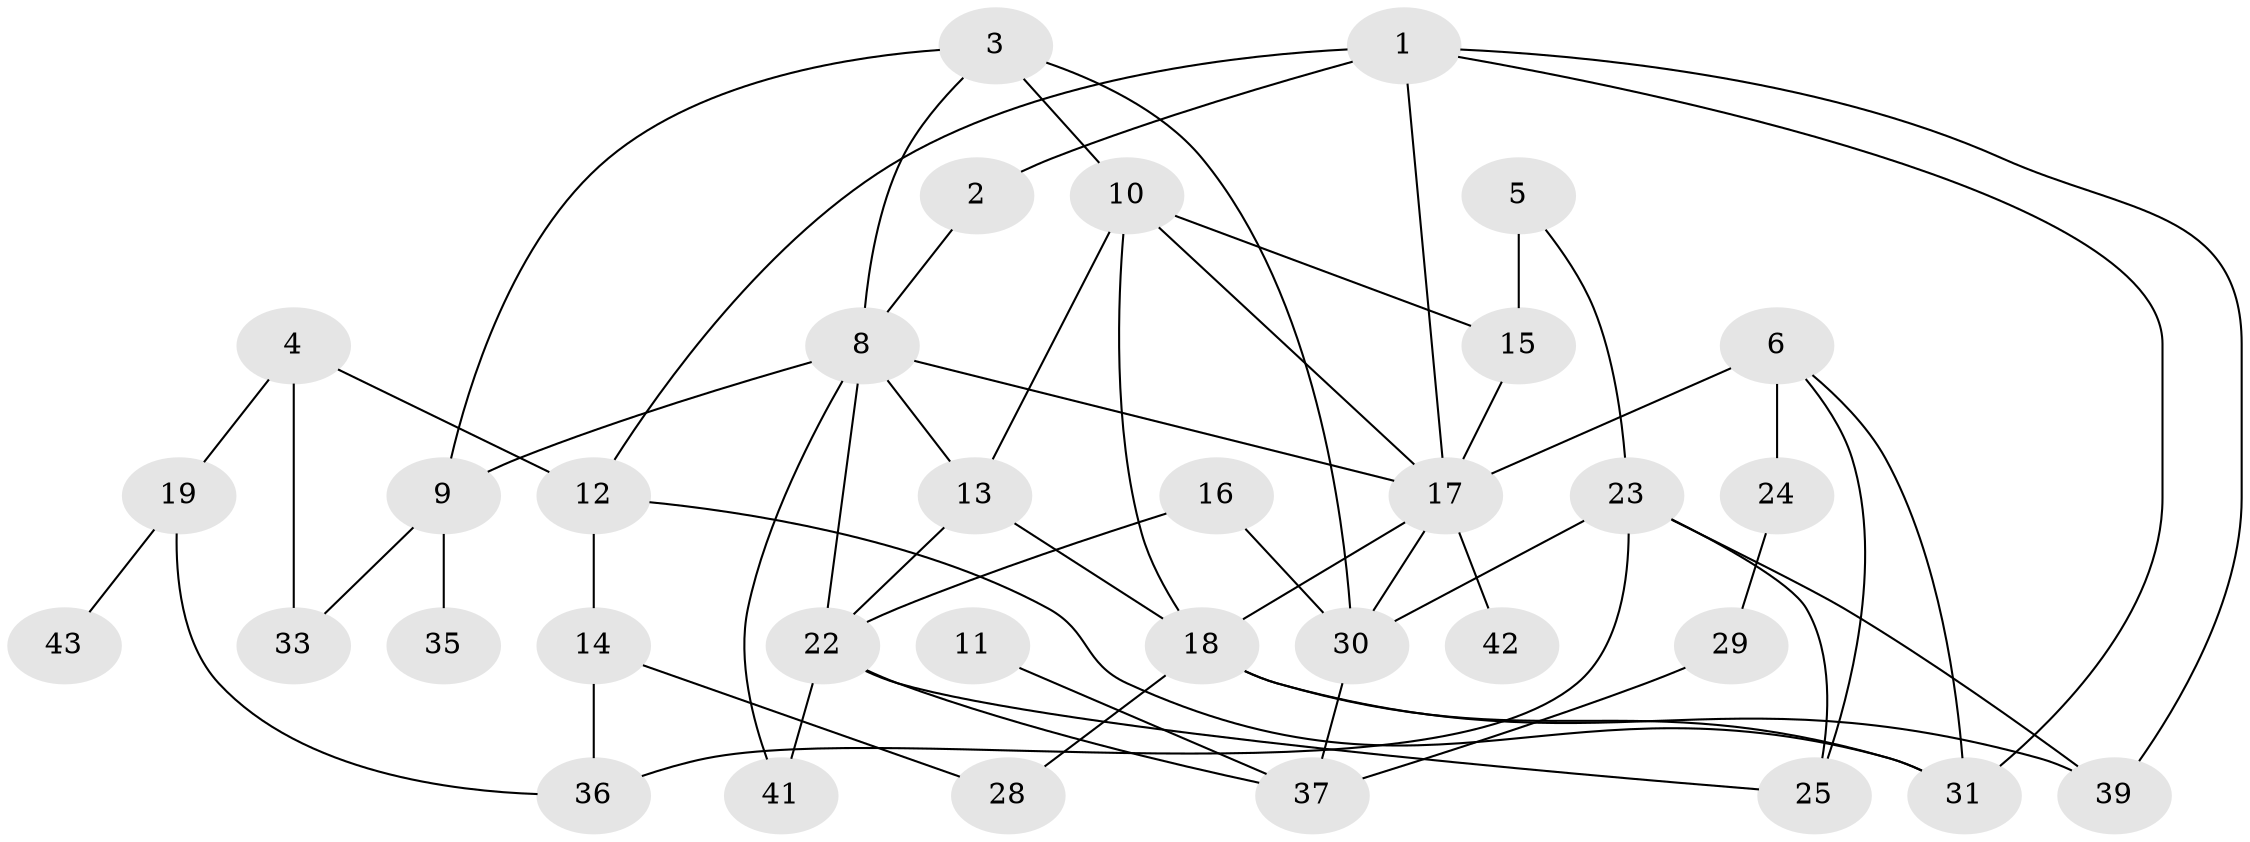 // original degree distribution, {4: 0.06976744186046512, 1: 0.26744186046511625, 2: 0.26744186046511625, 3: 0.22093023255813954, 0: 0.05813953488372093, 5: 0.03488372093023256, 6: 0.06976744186046512, 7: 0.011627906976744186}
// Generated by graph-tools (version 1.1) at 2025/33/03/09/25 02:33:33]
// undirected, 34 vertices, 58 edges
graph export_dot {
graph [start="1"]
  node [color=gray90,style=filled];
  1;
  2;
  3;
  4;
  5;
  6;
  8;
  9;
  10;
  11;
  12;
  13;
  14;
  15;
  16;
  17;
  18;
  19;
  22;
  23;
  24;
  25;
  28;
  29;
  30;
  31;
  33;
  35;
  36;
  37;
  39;
  41;
  42;
  43;
  1 -- 2 [weight=1.0];
  1 -- 12 [weight=1.0];
  1 -- 17 [weight=1.0];
  1 -- 31 [weight=1.0];
  1 -- 39 [weight=1.0];
  2 -- 8 [weight=1.0];
  3 -- 8 [weight=1.0];
  3 -- 9 [weight=1.0];
  3 -- 10 [weight=1.0];
  3 -- 30 [weight=1.0];
  4 -- 12 [weight=1.0];
  4 -- 19 [weight=1.0];
  4 -- 33 [weight=1.0];
  5 -- 15 [weight=4.0];
  5 -- 23 [weight=1.0];
  6 -- 17 [weight=2.0];
  6 -- 24 [weight=1.0];
  6 -- 25 [weight=1.0];
  6 -- 31 [weight=1.0];
  8 -- 9 [weight=1.0];
  8 -- 13 [weight=1.0];
  8 -- 17 [weight=1.0];
  8 -- 22 [weight=1.0];
  8 -- 41 [weight=1.0];
  9 -- 33 [weight=1.0];
  9 -- 35 [weight=1.0];
  10 -- 13 [weight=1.0];
  10 -- 15 [weight=2.0];
  10 -- 17 [weight=1.0];
  10 -- 18 [weight=2.0];
  11 -- 37 [weight=1.0];
  12 -- 14 [weight=1.0];
  12 -- 31 [weight=1.0];
  13 -- 18 [weight=1.0];
  13 -- 22 [weight=1.0];
  14 -- 28 [weight=1.0];
  14 -- 36 [weight=1.0];
  15 -- 17 [weight=1.0];
  16 -- 22 [weight=1.0];
  16 -- 30 [weight=1.0];
  17 -- 18 [weight=1.0];
  17 -- 30 [weight=1.0];
  17 -- 42 [weight=1.0];
  18 -- 28 [weight=1.0];
  18 -- 31 [weight=1.0];
  18 -- 39 [weight=1.0];
  19 -- 36 [weight=1.0];
  19 -- 43 [weight=1.0];
  22 -- 25 [weight=1.0];
  22 -- 37 [weight=1.0];
  22 -- 41 [weight=1.0];
  23 -- 25 [weight=1.0];
  23 -- 30 [weight=1.0];
  23 -- 36 [weight=1.0];
  23 -- 39 [weight=1.0];
  24 -- 29 [weight=1.0];
  29 -- 37 [weight=1.0];
  30 -- 37 [weight=1.0];
}
